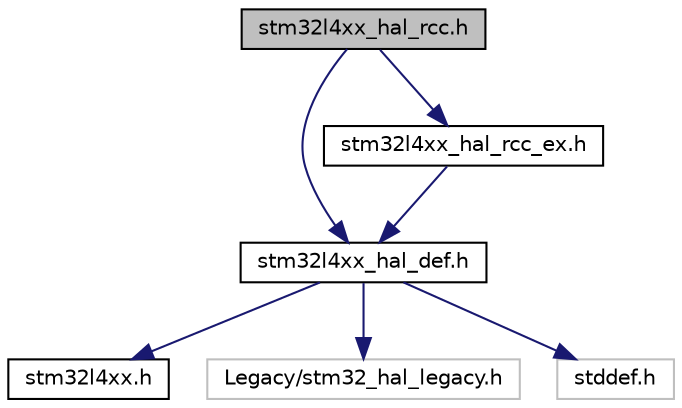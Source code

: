 digraph "stm32l4xx_hal_rcc.h"
{
 // LATEX_PDF_SIZE
  edge [fontname="Helvetica",fontsize="10",labelfontname="Helvetica",labelfontsize="10"];
  node [fontname="Helvetica",fontsize="10",shape=record];
  Node1 [label="stm32l4xx_hal_rcc.h",height=0.2,width=0.4,color="black", fillcolor="grey75", style="filled", fontcolor="black",tooltip="Header file of RCC HAL module."];
  Node1 -> Node2 [color="midnightblue",fontsize="10",style="solid",fontname="Helvetica"];
  Node2 [label="stm32l4xx_hal_def.h",height=0.2,width=0.4,color="black", fillcolor="white", style="filled",URL="$stm32l4xx__hal__def_8h.html",tooltip="This file contains HAL common defines, enumeration, macros and structures definitions."];
  Node2 -> Node3 [color="midnightblue",fontsize="10",style="solid",fontname="Helvetica"];
  Node3 [label="stm32l4xx.h",height=0.2,width=0.4,color="black", fillcolor="white", style="filled",URL="$stm32l4xx_8h.html",tooltip="CMSIS STM32L4xx Device Peripheral Access Layer Header File."];
  Node2 -> Node4 [color="midnightblue",fontsize="10",style="solid",fontname="Helvetica"];
  Node4 [label="Legacy/stm32_hal_legacy.h",height=0.2,width=0.4,color="grey75", fillcolor="white", style="filled",tooltip=" "];
  Node2 -> Node5 [color="midnightblue",fontsize="10",style="solid",fontname="Helvetica"];
  Node5 [label="stddef.h",height=0.2,width=0.4,color="grey75", fillcolor="white", style="filled",tooltip=" "];
  Node1 -> Node6 [color="midnightblue",fontsize="10",style="solid",fontname="Helvetica"];
  Node6 [label="stm32l4xx_hal_rcc_ex.h",height=0.2,width=0.4,color="black", fillcolor="white", style="filled",URL="$stm32l4xx__hal__rcc__ex_8h.html",tooltip="Header file of RCC HAL Extended module."];
  Node6 -> Node2 [color="midnightblue",fontsize="10",style="solid",fontname="Helvetica"];
}
